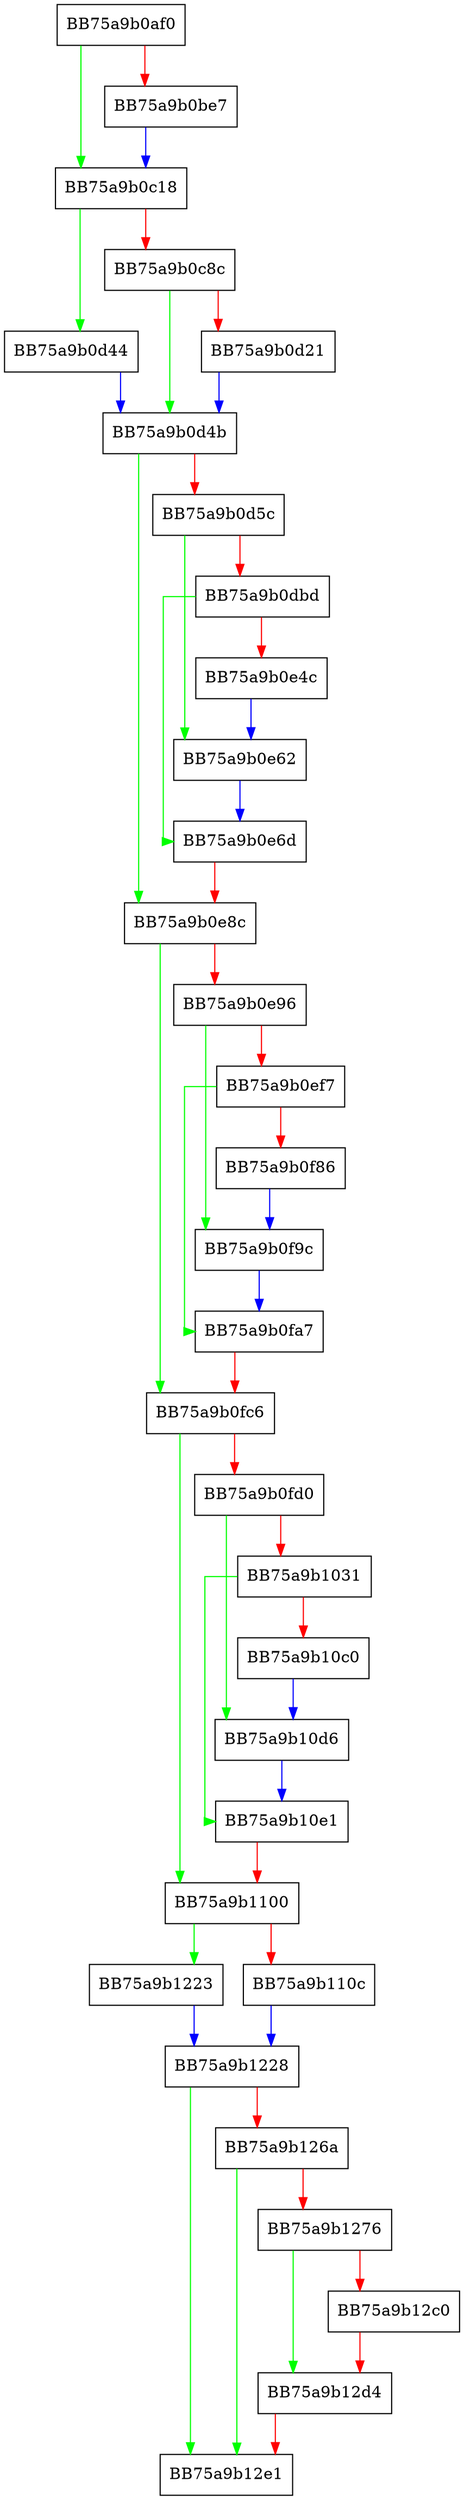 digraph report_detections {
  node [shape="box"];
  graph [splines=ortho];
  BB75a9b0af0 -> BB75a9b0c18 [color="green"];
  BB75a9b0af0 -> BB75a9b0be7 [color="red"];
  BB75a9b0be7 -> BB75a9b0c18 [color="blue"];
  BB75a9b0c18 -> BB75a9b0d44 [color="green"];
  BB75a9b0c18 -> BB75a9b0c8c [color="red"];
  BB75a9b0c8c -> BB75a9b0d4b [color="green"];
  BB75a9b0c8c -> BB75a9b0d21 [color="red"];
  BB75a9b0d21 -> BB75a9b0d4b [color="blue"];
  BB75a9b0d44 -> BB75a9b0d4b [color="blue"];
  BB75a9b0d4b -> BB75a9b0e8c [color="green"];
  BB75a9b0d4b -> BB75a9b0d5c [color="red"];
  BB75a9b0d5c -> BB75a9b0e62 [color="green"];
  BB75a9b0d5c -> BB75a9b0dbd [color="red"];
  BB75a9b0dbd -> BB75a9b0e6d [color="green"];
  BB75a9b0dbd -> BB75a9b0e4c [color="red"];
  BB75a9b0e4c -> BB75a9b0e62 [color="blue"];
  BB75a9b0e62 -> BB75a9b0e6d [color="blue"];
  BB75a9b0e6d -> BB75a9b0e8c [color="red"];
  BB75a9b0e8c -> BB75a9b0fc6 [color="green"];
  BB75a9b0e8c -> BB75a9b0e96 [color="red"];
  BB75a9b0e96 -> BB75a9b0f9c [color="green"];
  BB75a9b0e96 -> BB75a9b0ef7 [color="red"];
  BB75a9b0ef7 -> BB75a9b0fa7 [color="green"];
  BB75a9b0ef7 -> BB75a9b0f86 [color="red"];
  BB75a9b0f86 -> BB75a9b0f9c [color="blue"];
  BB75a9b0f9c -> BB75a9b0fa7 [color="blue"];
  BB75a9b0fa7 -> BB75a9b0fc6 [color="red"];
  BB75a9b0fc6 -> BB75a9b1100 [color="green"];
  BB75a9b0fc6 -> BB75a9b0fd0 [color="red"];
  BB75a9b0fd0 -> BB75a9b10d6 [color="green"];
  BB75a9b0fd0 -> BB75a9b1031 [color="red"];
  BB75a9b1031 -> BB75a9b10e1 [color="green"];
  BB75a9b1031 -> BB75a9b10c0 [color="red"];
  BB75a9b10c0 -> BB75a9b10d6 [color="blue"];
  BB75a9b10d6 -> BB75a9b10e1 [color="blue"];
  BB75a9b10e1 -> BB75a9b1100 [color="red"];
  BB75a9b1100 -> BB75a9b1223 [color="green"];
  BB75a9b1100 -> BB75a9b110c [color="red"];
  BB75a9b110c -> BB75a9b1228 [color="blue"];
  BB75a9b1223 -> BB75a9b1228 [color="blue"];
  BB75a9b1228 -> BB75a9b12e1 [color="green"];
  BB75a9b1228 -> BB75a9b126a [color="red"];
  BB75a9b126a -> BB75a9b12e1 [color="green"];
  BB75a9b126a -> BB75a9b1276 [color="red"];
  BB75a9b1276 -> BB75a9b12d4 [color="green"];
  BB75a9b1276 -> BB75a9b12c0 [color="red"];
  BB75a9b12c0 -> BB75a9b12d4 [color="red"];
  BB75a9b12d4 -> BB75a9b12e1 [color="red"];
}
